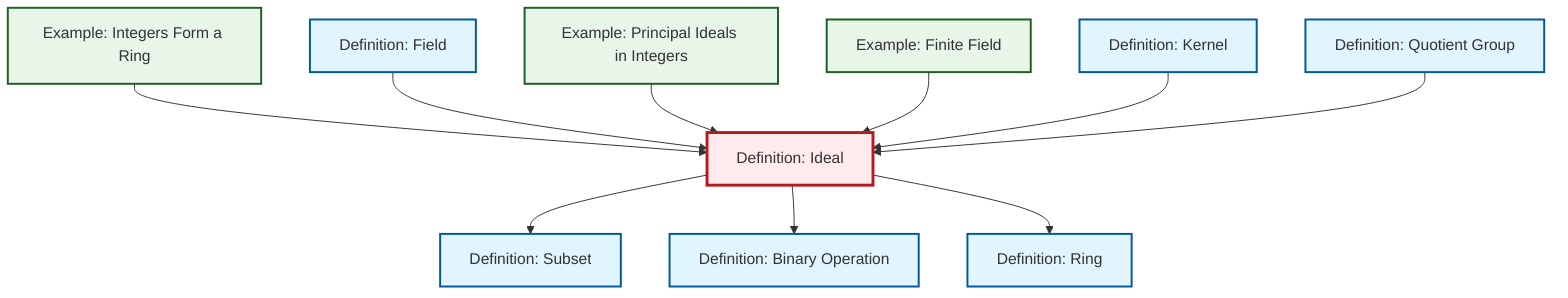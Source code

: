 graph TD
    classDef definition fill:#e1f5fe,stroke:#01579b,stroke-width:2px
    classDef theorem fill:#f3e5f5,stroke:#4a148c,stroke-width:2px
    classDef axiom fill:#fff3e0,stroke:#e65100,stroke-width:2px
    classDef example fill:#e8f5e9,stroke:#1b5e20,stroke-width:2px
    classDef current fill:#ffebee,stroke:#b71c1c,stroke-width:3px
    def-binary-operation["Definition: Binary Operation"]:::definition
    ex-integers-ring["Example: Integers Form a Ring"]:::example
    ex-principal-ideal["Example: Principal Ideals in Integers"]:::example
    def-kernel["Definition: Kernel"]:::definition
    def-ideal["Definition: Ideal"]:::definition
    def-subset["Definition: Subset"]:::definition
    def-field["Definition: Field"]:::definition
    ex-finite-field["Example: Finite Field"]:::example
    def-ring["Definition: Ring"]:::definition
    def-quotient-group["Definition: Quotient Group"]:::definition
    ex-integers-ring --> def-ideal
    def-ideal --> def-subset
    def-ideal --> def-binary-operation
    def-field --> def-ideal
    ex-principal-ideal --> def-ideal
    ex-finite-field --> def-ideal
    def-ideal --> def-ring
    def-kernel --> def-ideal
    def-quotient-group --> def-ideal
    class def-ideal current
